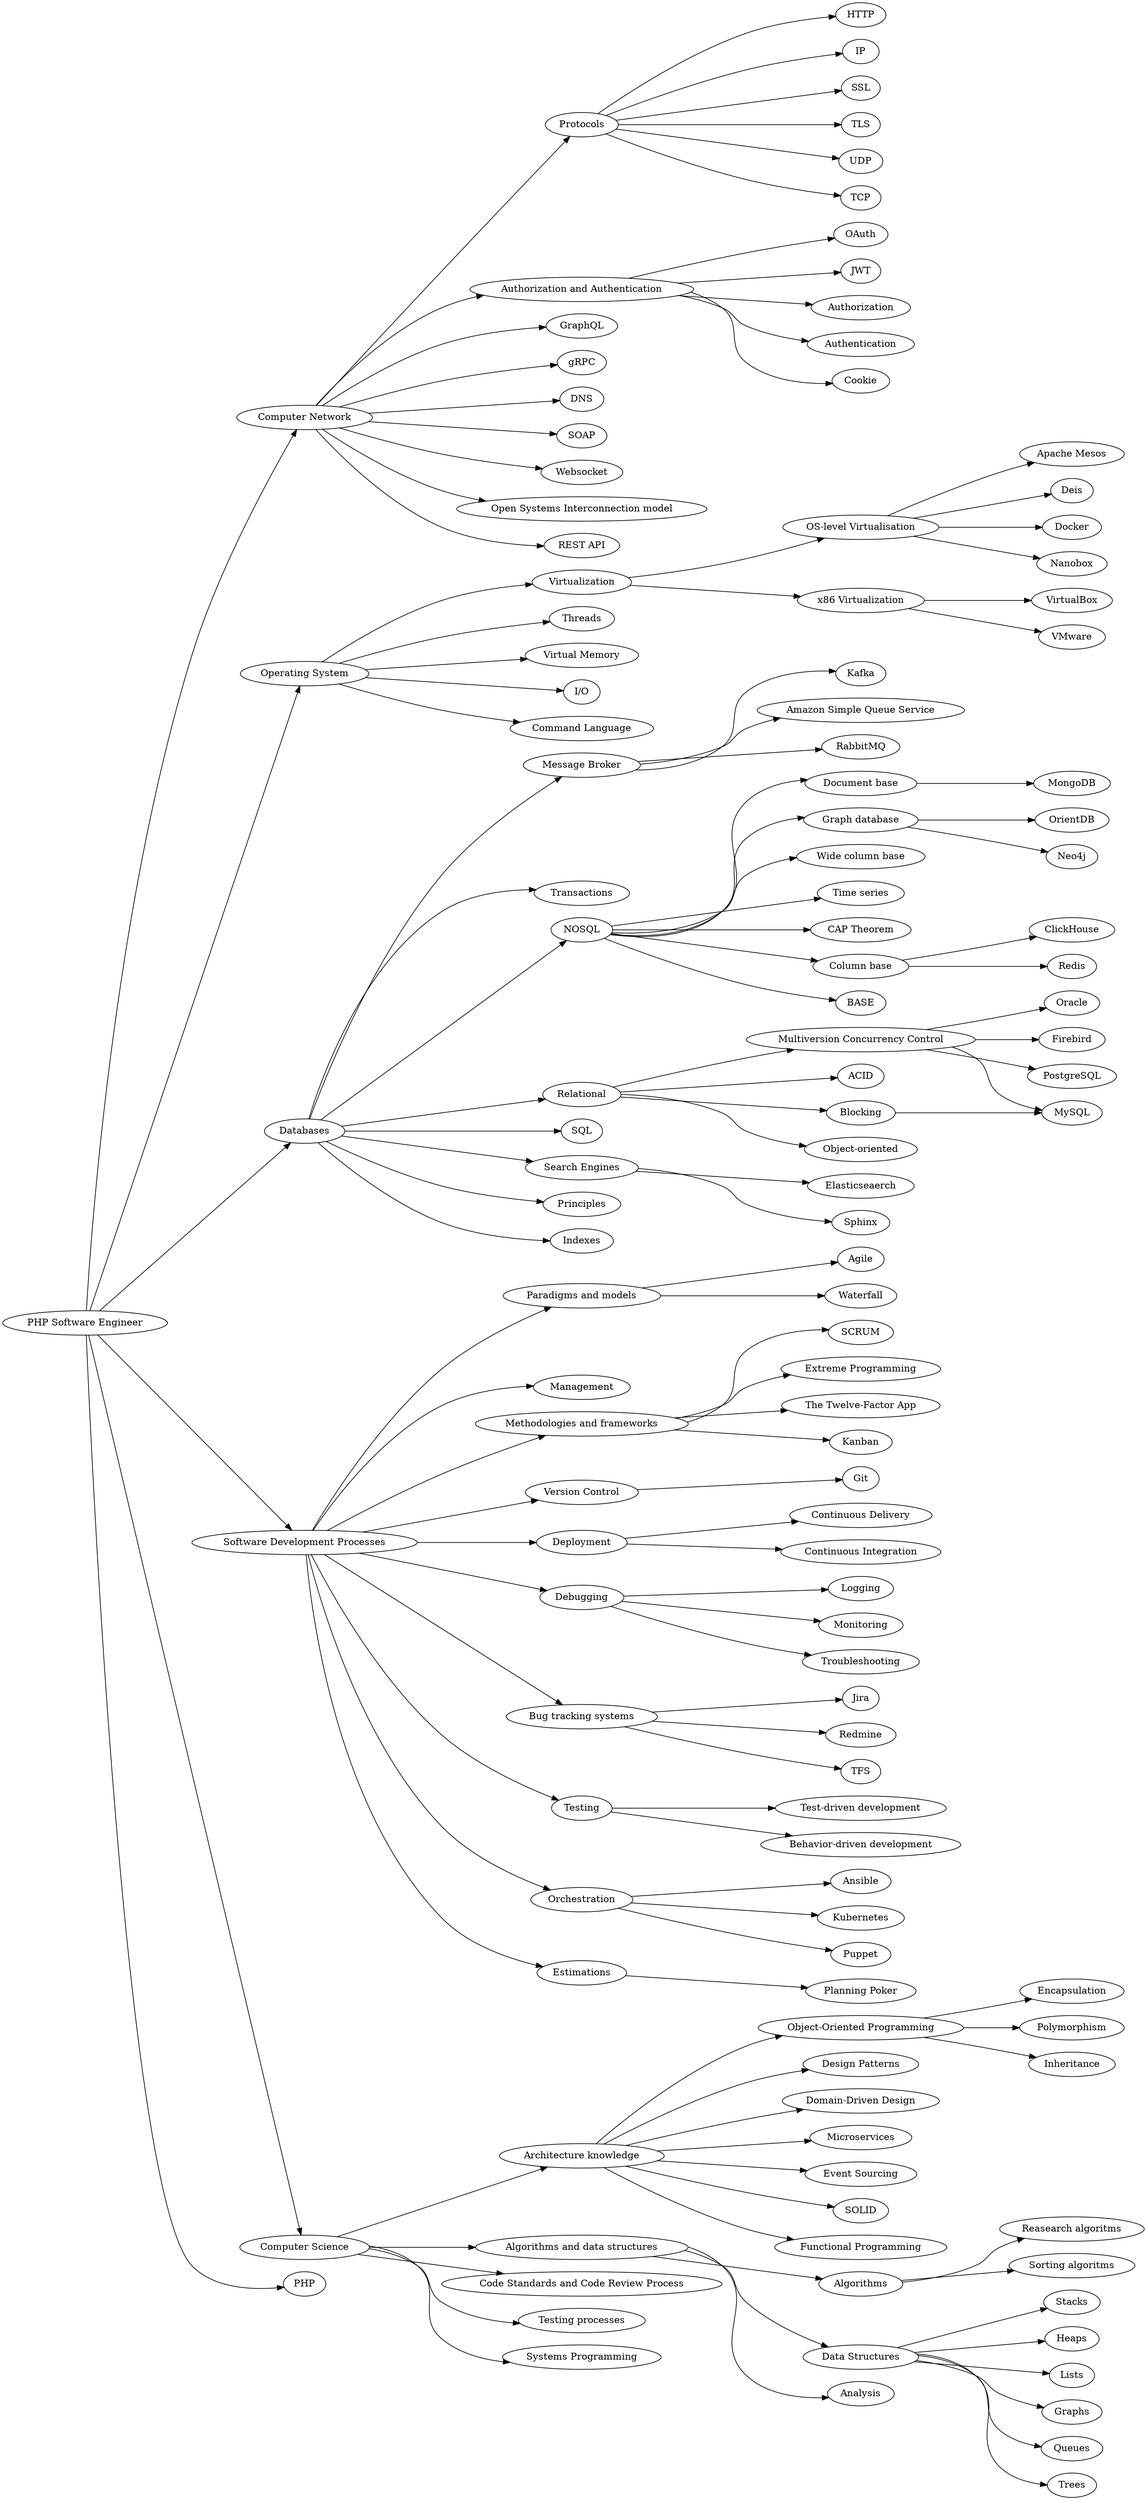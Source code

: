 digraph roadmap {
	rankdir=LR;
	cs_algorithms_algorithms->cs_algorithms_structures_research;	
	dev_paradigms->management_paradigms_agile;	
	db_message_broker->db_message_broker_kafka;	
	db_relational_mvcc->db_mysql;	
	net_protocols->net_protocols_http;	
	db_relational_mvcc->db_relational_oracle;	
	net_auth->net_auth_oauth;	
	net->net_protocols;	
	db_relational_mvcc->db_relational_firebird;	
	net_auth->net_auth_jwt;	
	cs_architecture_oop->cs_architecture_oop_encapsulation;	
	os->os_virtualization;	
	backend->os;	
	db->db_transactions;	
	db_nosql->db_nosql_doc;	
	dev->dev_management;	
	db->db_relational;	
	cs_architecture->cs_architecture_patterns;	
	db_message_broker->db_message_broker_awssqs;	
	db_nosql->db_nosql_graph;	
	db->db_sql;	
	os->os_threads;	
	cs_architecture->cs_architecture_ddd;	
	os_virtualization_level->os_virtualization_level_mesos;	
	dev_methodologies->dev_methodologies_scrum;	
	dev_methodologies->dev_methodologies_xp;	
	backend->dev;	
	cs_algorithms_structures->cs_algorithms_structures_stacks;	
	os_virtualization_level->os_virtualization_level_deis;	
	os_virtualization_x86->os_virtualization_x86_virtualbox;	
	dev->dev_paradigms;	
	dev_version->dev_version_git;	
	backend->db;	
	backend->net;	
	dev_deployment->dev_deployment_cd;	
	net_auth->net_auth_authorization;	
	os_virtualization_x86->os_virtualization_x86_vmware;	
	dev_paradigms->management_paradigms_waterfall;	
	cs->cs_algorithms;	
	dev->dev_debugging;	
	cs_architecture_oop->cs_architecture_oop_polymorphism;	
	db_nosql->db_nosql_colwidebase;	
	cs->cs_architecture;	
	net->net_graphql;	
	cs_algorithms_algorithms->cs_algorithms_structures_sorting;	
	db_nosql_doc->db_nosql_mongo;	
	net_protocols->net_protocols_ip;	
	cs_architecture->cs_architecture_microservices;	
	db_relational->db_relational_acid;	
	dev_debugging->dev_debugging_logging;	
	db_nosql_graph->db_nosql_orient;	
	net_protocols->net_protocols_ssl;	
	db->db_message_broker;	
	cs_architecture->cs_architecture_event;	
	dev->dev_trackers;	
	backend->cs;	
	net_protocols->net_protocols_tls;	
	dev_testing->dev_testing_tdd;	
	os_virtualization_level->os_virtualization_level_docker;	
	cs_algorithms_structures->cs_algorithms_structures_heaps;	
	cs->code;	
	db_relational_mvcc->db_relational_postgres;	
	net->net_grpc;	
	db_relational->db_relational_mvcc;	
	net_protocols->net_protocols_udp;	
	dev_trackers->dev_trackers_jira;	
	db->db_search;	
	db->db_principles;	
	cs_algorithms_structures->cs_algorithms_structures_lists;	
	dev_trackers->dev_trackers_redmine;	
	dev->dev_version;	
	dev->dev_testing;	
	cs->testing;	
	os_virtualization_level->os_virtualization_level_nanobox;	
	os->os_virtual_memory;	
	os_virtualization->os_virtualization_x86;	
	dev->dev_deployment;	
	cs_algorithms->cs_algorithms_analysis;	
	dev_debugging->dev_debugging_monitoring;	
	db_relational_blocking->db_mysql;	
	cs_algorithms_structures->cs_algorithms_structures_graphs;	
	dev_orchestration->dev_orchestration_ansible;	
	net->net_dns;	
	backend->php;	
	db_nosql->db_nosql_time;	
	net_protocols->net_protocols_tcp;	
	db_nosql->db_nosql_cap;	
	dev_trackers->dev_trackers_tfs;	
	db_relational->db_relational_oo;	
	dev_estimation->management_estimation_poker;	
	db_search->db_search_elasticseaerch;	
	dev_deployment->dev_deployment_ci;	
	os->os_io;	
	os_virtualization->os_virtualization_level;	
	net->net_soap;	
	cs_architecture->cs_architecture_oop;	
	db_message_broker->db_message_broker_rabbit;	
	dev_methodologies->dev_methodologies_12factors;	
	cs_architecture_oop->cs_architecture_oop_inheritance;	
	net_auth->net_auth_authentication;	
	net->net_auth;	
	db_nosql_colbase->db_nosql_clickhouse;	
	db_nosql->db_nosql_colbase;	
	db_search->db_search_sphinx;	
	db_nosql_colbase->db_nosql_redis;	
	cs_architecture->cs_architecture_solid;	
	dev->dev_estimation;	
	db_relational->db_relational_blocking;	
	dev_testing->dev_testing_bdd;	
	dev_methodologies->dev_methodologies_kanban;	
	cs->systems;	
	cs_algorithms_structures->cs_algorithms_structures_queues;	
	os->os_shell;	
	net->net_websocket;	
	dev_orchestration->dev_orchestration_k8s;	
	net->net_osi;	
	cs_algorithms->cs_algorithms_structures;	
	net_auth->net_auth_cookie;	
	dev_debugging->dev_debugging_troubleshooting;	
	cs_architecture->cs_architecture_func;	
	dev->dev_orchestration;	
	cs_algorithms->cs_algorithms_algorithms;	
	net->net_restapi;	
	db_nosql->db_nosql_base;	
	db->db_indexes;	
	cs_algorithms_structures->cs_algorithms_structures_trees;	
	db->db_nosql;	
	dev_orchestration->dev_orchestration_puppet;	
	dev->dev_methodologies;	
	db_nosql_graph->db_nosql_neo4j;	
	cs_architecture_oop_encapsulation [ label="Encapsulation" ];
	os_virtualization_level_nanobox [ label="Nanobox" ];
	dev_trackers [ label="Bug tracking systems" ];
	cs_architecture_oop_inheritance [ label="Inheritance" ];
	net_grpc [ label="gRPC" ];
	cs_algorithms_structures_sorting [ label="Sorting algoritms" ];
	dev_management [ label="Management" ];
	db_mysql [ label="MySQL" ];
	db_nosql_time [ label="Time series" ];
	db_relational_blocking [ label="Blocking" ];
	management_paradigms_waterfall [ label="Waterfall" ];
	db_nosql_redis [ label="Redis" ];
	db [ label="Databases" ];
	dev_orchestration_k8s [ label="Kubernetes" ];
	dev_methodologies [ label="Methodologies and frameworks" ];
	cs_algorithms_structures_queues [ label="Queues" ];
	db_nosql_colwidebase [ label="Wide column base" ];
	db_nosql_orient [ label="OrientDB" ];
	dev_methodologies_scrum [ label="SCRUM" ];
	os_virtualization_level_docker [ label="Docker" ];
	os_virtual_memory [ label="Virtual Memory" ];
	dev_trackers_redmine [ label="Redmine" ];
	cs_architecture_microservices [ label="Microservices" ];
	os_virtualization_x86 [ label="x86 Virtualization" ];
	cs_algorithms_structures_heaps [ label="Heaps" ];
	dev_debugging_monitoring [ label="Monitoring" ];
	db_relational_mvcc [ label="Multiversion Concurrency Control" ];
	os_shell [ label="Command Language" ];
	os_virtualization_level_mesos [ label="Apache Mesos" ];
	db_relational_oracle [ label="Oracle" ];
	code [ label="Code Standards and Code Review Process" ];
	db_nosql_base [ label="BASE" ];
	db_principles [ label="Principles" ];
	db_relational_acid [ label="ACID" ];
	db_relational_postgres [ label="PostgreSQL" ];
	management_paradigms_agile [ label="Agile" ];
	dev_orchestration [ label="Orchestration" ];
	db_search_elasticseaerch [ label="Elasticseaerch" ];
	net_auth_authorization [ label="Authorization" ];
	dev_estimation [ label="Estimations" ];
	net_auth_cookie [ label="Cookie" ];
	cs_algorithms_structures_lists [ label="Lists" ];
	db_message_broker_kafka [ label="Kafka" ];
	dev_orchestration_puppet [ label="Puppet" ];
	net_restapi [ label="REST API" ];
	cs_algorithms_analysis [ label="Analysis" ];
	management_estimation_poker [ label="Planning Poker" ];
	cs_architecture_oop [ label="Object-Oriented Programming" ];
	dev_methodologies_12factors [ label="The Twelve-Factor App" ];
	db_search_sphinx [ label="Sphinx" ];
	net_auth_jwt [ label="JWT" ];
	os [ label="Operating System" ];
	cs_architecture_event [ label="Event Sourcing" ];
	cs_algorithms_structures [ label="Data Structures" ];
	dev_version_git [ label="Git" ];
	db_nosql_neo4j [ label="Neo4j" ];
	db_indexes [ label="Indexes" ];
	db_nosql_doc [ label="Document base" ];
	db_relational_oo [ label="Object-oriented" ];
	net_auth_authentication [ label="Authentication" ];
	net_protocols_http [ label="HTTP" ];
	db_search [ label="Search Engines" ];
	cs_architecture_oop_polymorphism [ label="Polymorphism" ];
	dev_testing_tdd [ label="Test-driven development" ];
	net_auth [ label="Authorization and Authentication" ];
	dev_deployment_ci [ label="Continuous Integration" ];
	net_soap [ label="SOAP" ];
	dev_testing [ label="Testing" ];
	dev_debugging [ label="Debugging" ];
	cs_architecture_func [ label="Functional Programming" ];
	cs_architecture [ label="Architecture knowledge" ];
	cs_algorithms_structures_trees [ label="Trees" ];
	cs [ label="Computer Science" ];
	db_relational [ label="Relational" ];
	dev_testing_bdd [ label="Behavior-driven development" ];
	net_graphql [ label="GraphQL" ];
	cs_algorithms_structures_research [ label="Reasearch algoritms" ];
	db_nosql_clickhouse [ label="ClickHouse" ];
	net_dns [ label="DNS" ];
	db_transactions [ label="Transactions" ];
	dev_paradigms [ label="Paradigms and models" ];
	net_websocket [ label="Websocket" ];
	db_relational_firebird [ label="Firebird" ];
	dev_deployment_cd [ label="Continuous Delivery" ];
	net_protocols_tls [ label="TLS" ];
	cs_algorithms_structures_stacks [ label="Stacks" ];
	cs_algorithms_structures_graphs [ label="Graphs" ];
	cs_architecture_patterns [ label="Design Patterns" ];
	dev_deployment [ label="Deployment" ];
	dev_debugging_logging [ label="Logging" ];
	os_virtualization [ label="Virtualization" ];
	net_protocols_ssl [ label="SSL" ];
	db_nosql_cap [ label="CAP Theorem" ];
	db_message_broker_rabbit [ label="RabbitMQ" ];
	dev_version [ label="Version Control" ];
	db_sql [ label="SQL" ];
	cs_algorithms_algorithms [ label="Algorithms" ];
	cs_architecture_solid [ label="SOLID" ];
	dev_trackers_tfs [ label="TFS" ];
	testing [ label="Testing processes" ];
	net [ label="Computer Network" ];
	backend [ label="PHP Software Engineer" ];
	dev [ label="Software Development Processes" ];
	db_message_broker [ label="Message Broker" ];
	db_nosql_colbase [ label="Column base" ];
	dev_methodologies_kanban [ label="Kanban" ];
	os_virtualization_level [ label="OS-level Virtualisation" ];
	db_nosql [ label="NOSQL" ];
	net_osi [ label="Open Systems Interconnection model" ];
	systems [ label="Systems Programming" ];
	db_nosql_mongo [ label="MongoDB" ];
	os_virtualization_x86_vmware [ label="VMware" ];
	os_virtualization_x86_virtualbox [ label="VirtualBox" ];
	db_nosql_graph [ label="Graph database" ];
	os_threads [ label="Threads" ];
	cs_algorithms [ label="Algorithms and data structures" ];
	os_virtualization_level_deis [ label="Deis" ];
	php [ label="PHP" ];
	net_protocols_udp [ label="UDP" ];
	dev_orchestration_ansible [ label="Ansible" ];
	db_message_broker_awssqs [ label="Amazon Simple Queue Service" ];
	net_protocols_tcp [ label="TCP" ];
	dev_debugging_troubleshooting [ label="Troubleshooting" ];
	net_protocols [ label="Protocols" ];
	os_io [ label="I/O" ];
	net_auth_oauth [ label="OAuth" ];
	dev_methodologies_xp [ label="Extreme Programming" ];
	cs_architecture_ddd [ label="Domain-Driven Design" ];
	dev_trackers_jira [ label="Jira" ];
	net_protocols_ip [ label="IP" ];
}
